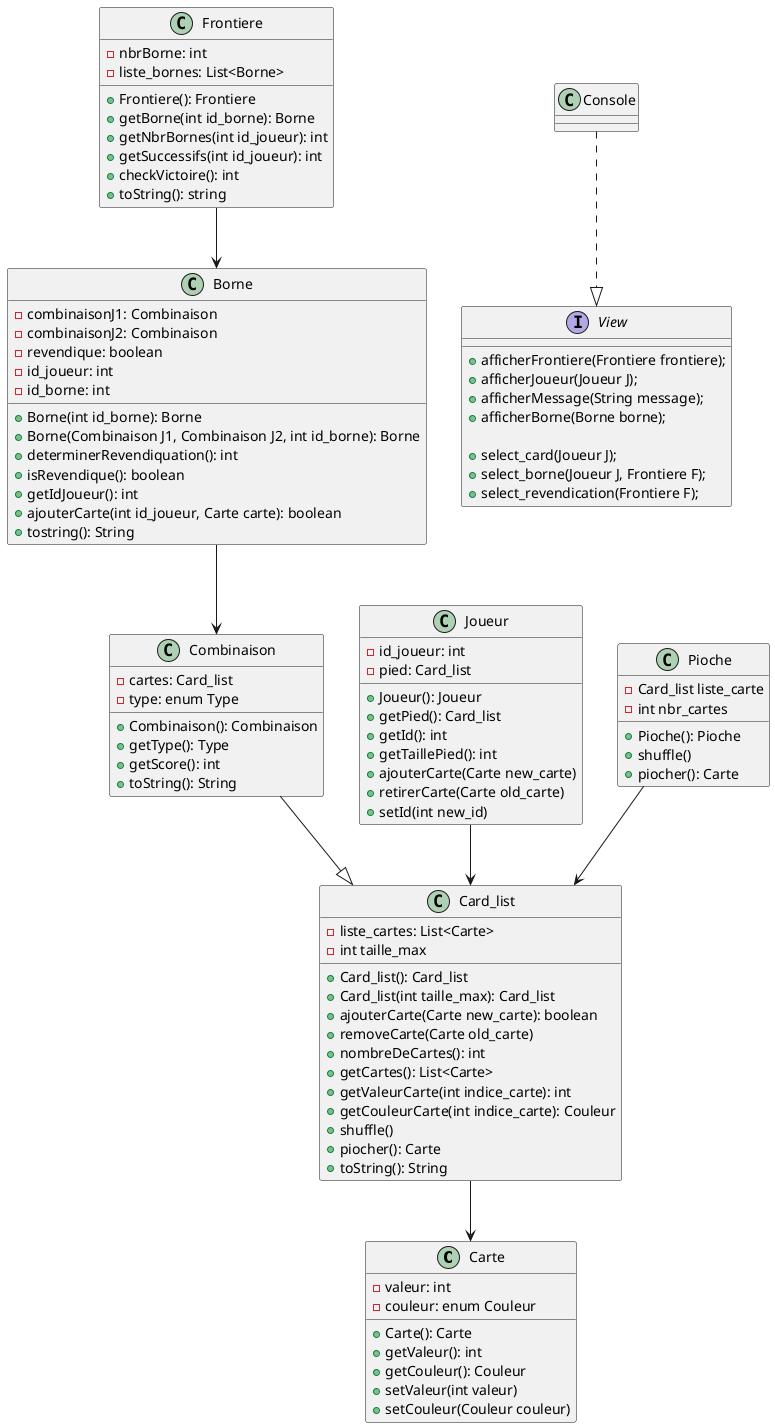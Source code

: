 @startuml all

class Carte{
    - valeur: int
    - couleur: enum Couleur
    + Carte(): Carte
    + getValeur(): int
    + getCouleur(): Couleur
    + setValeur(int valeur)
    + setCouleur(Couleur couleur)
}

class Combinaison{
    - cartes: Card_list
    - type: enum Type
    + Combinaison(): Combinaison 
    + getType(): Type 
    + getScore(): int 
    + toString(): String
}

class Joueur{
    - id_joueur: int
    - pied: Card_list
    + Joueur(): Joueur
    + getPied(): Card_list
    + getId(): int
    + getTaillePied(): int
    + ajouterCarte(Carte new_carte)
    + retirerCarte(Carte old_carte)
    + setId(int new_id)
}

class Card_list{
    - liste_cartes: List<Carte>
    - int taille_max
    + Card_list(): Card_list
    + Card_list(int taille_max): Card_list
    + ajouterCarte(Carte new_carte): boolean
    + removeCarte(Carte old_carte)
    + nombreDeCartes(): int 
    + getCartes(): List<Carte> 
    + getValeurCarte(int indice_carte): int
    + getCouleurCarte(int indice_carte): Couleur
    + shuffle()
    + piocher(): Carte
    + toString(): String   
}

class Borne{
    - combinaisonJ1: Combinaison
    - combinaisonJ2: Combinaison
    - revendique: boolean
    - id_joueur: int
    - id_borne: int
    + Borne(int id_borne): Borne
    + Borne(Combinaison J1, Combinaison J2, int id_borne): Borne
    + determinerRevendiquation(): int
    + isRevendique(): boolean
    + getIdJoueur(): int
    + ajouterCarte(int id_joueur, Carte carte): boolean
    + tostring(): String
}

class Frontiere{
    - nbrBorne: int
    - liste_bornes: List<Borne>
    + Frontiere(): Frontiere
    + getBorne(int id_borne): Borne
    + getNbrBornes(int id_joueur): int
    + getSuccessifs(int id_joueur): int
    + checkVictoire(): int
    + toString(): string
}


class Pioche{
    - Card_list liste_carte
    - int nbr_cartes
    + Pioche(): Pioche
    + shuffle()
    + piocher(): Carte

}

Combinaison --|> Card_list
Joueur --> Card_list
Card_list --> Carte
Borne --> Combinaison
Frontiere --> Borne
Pioche --> Card_list



interface View{
    + afficherFrontiere(Frontiere frontiere);
    + afficherJoueur(Joueur J);
    + afficherMessage(String message);
    + afficherBorne(Borne borne);

    + select_card(Joueur J);
    + select_borne(Joueur J, Frontiere F);
    + select_revendication(Frontiere F);
}

class Console{

}

Console ..|> View

@enduml